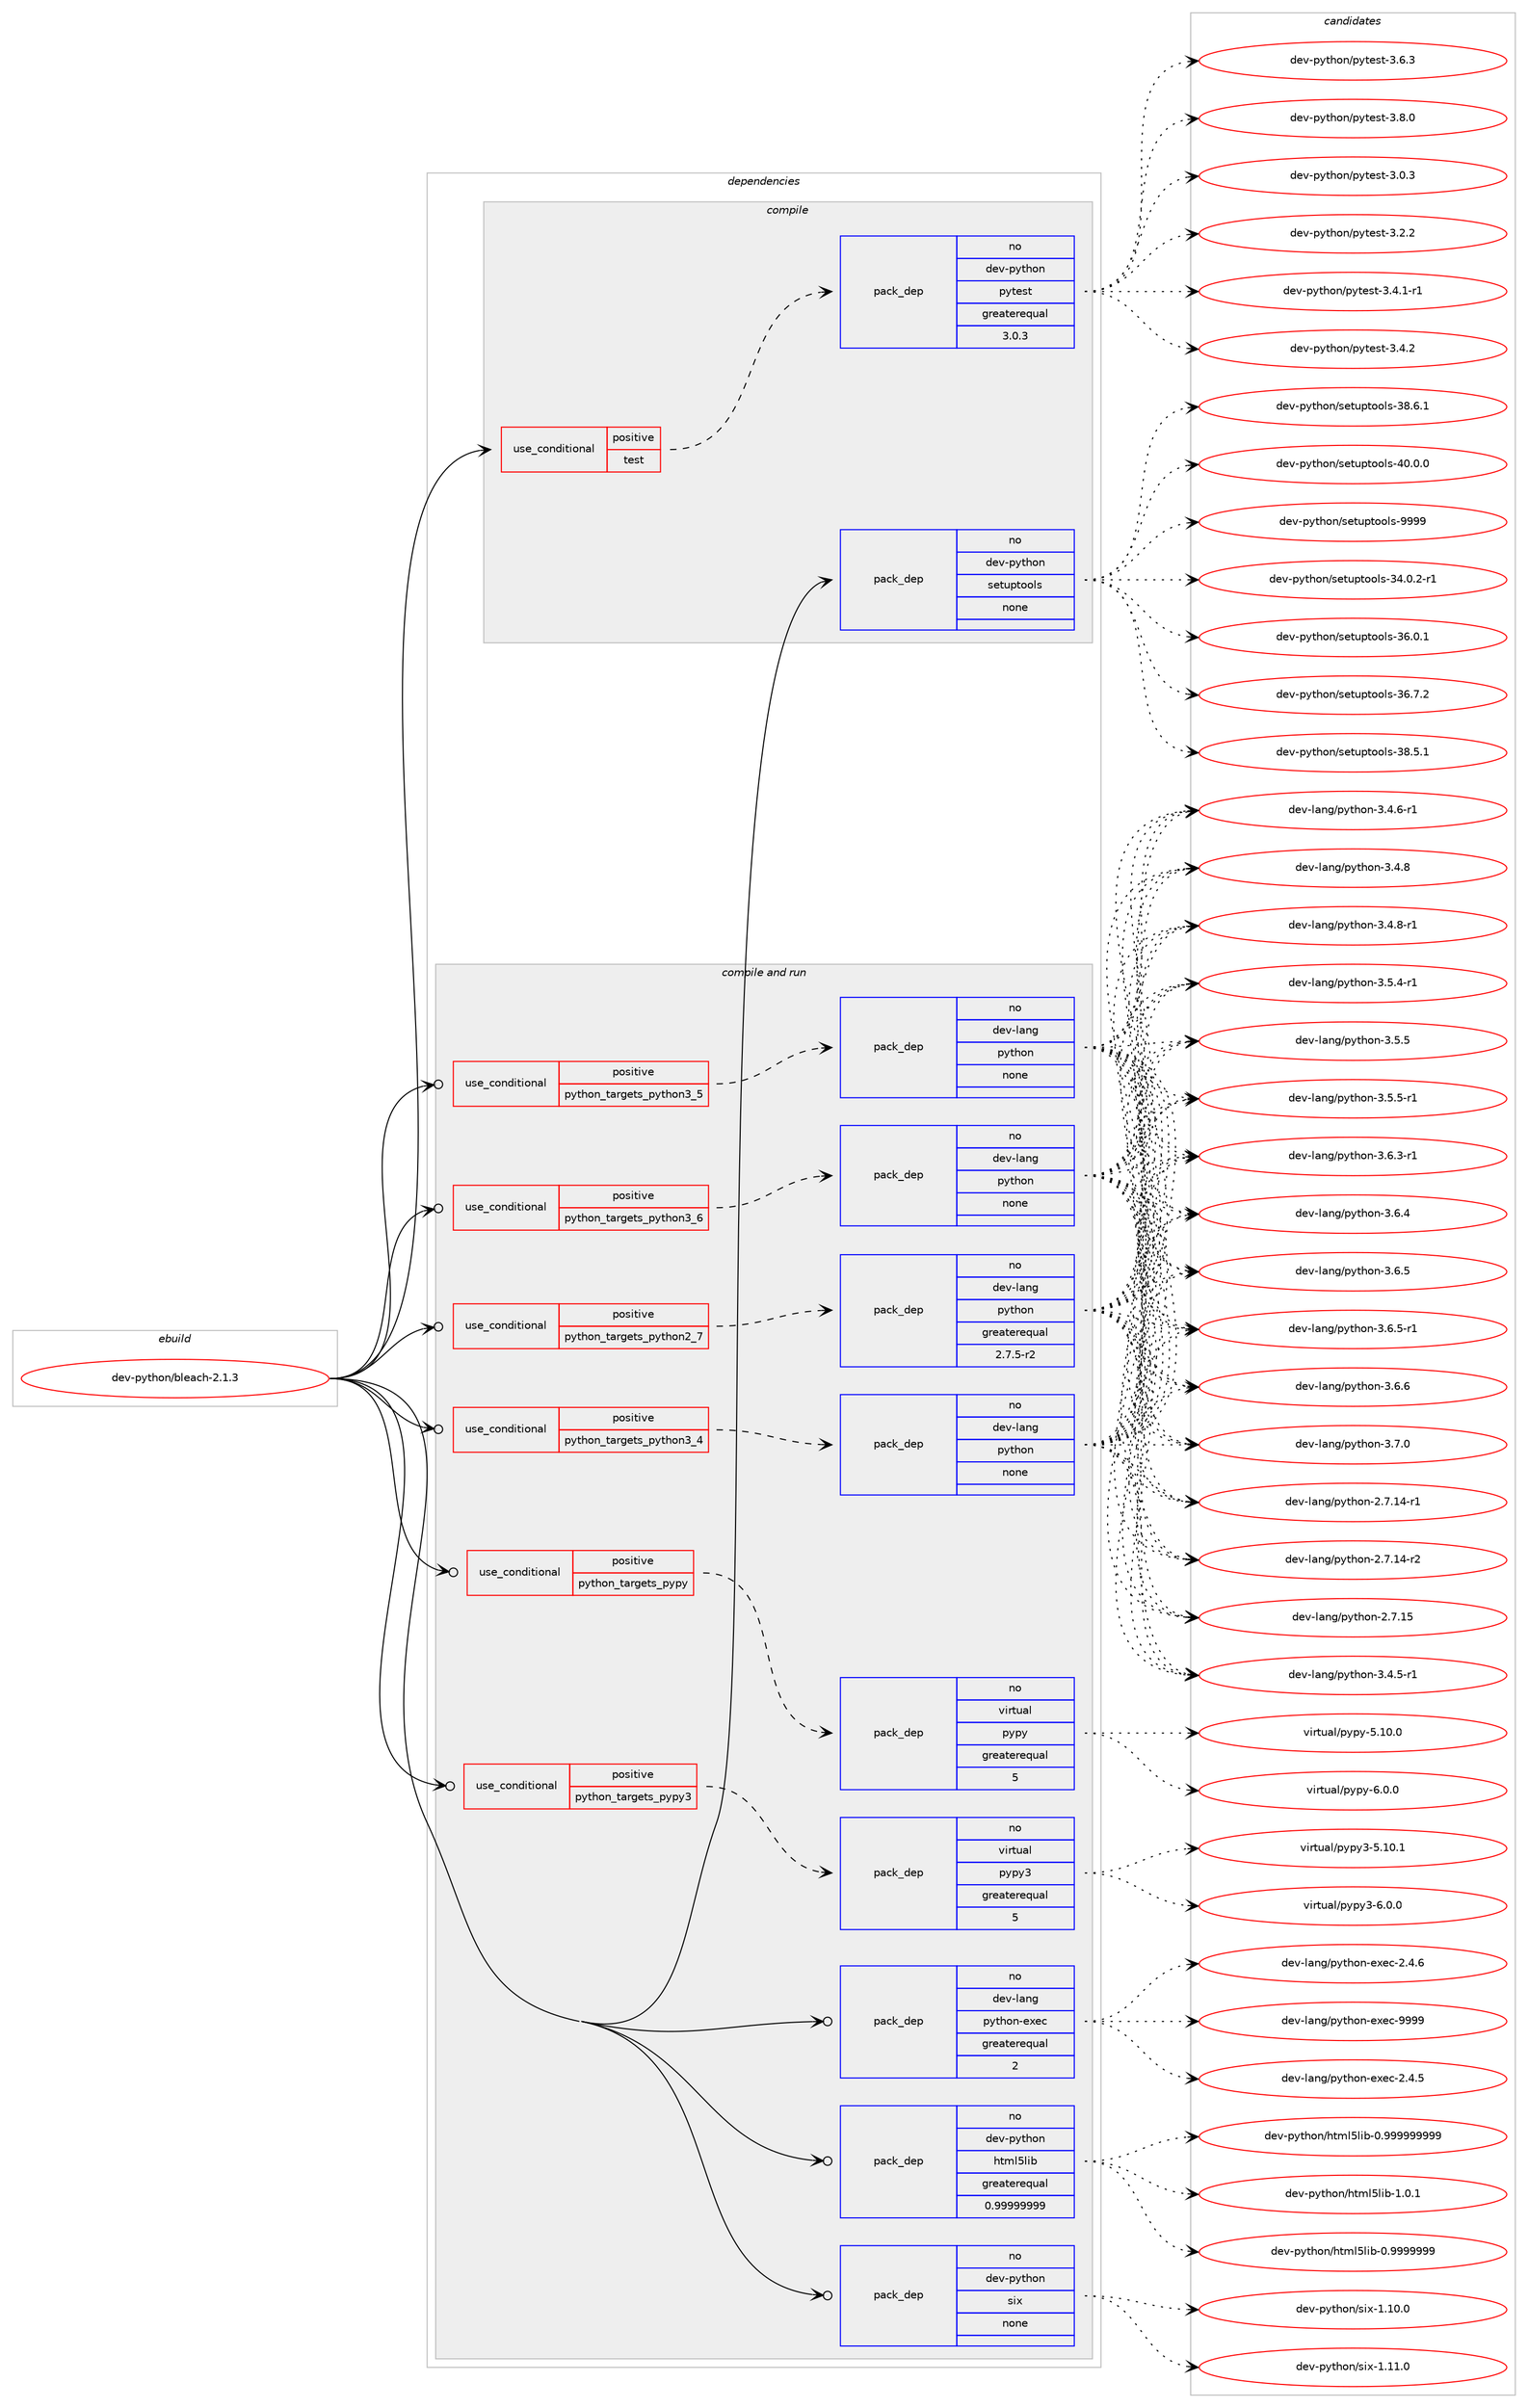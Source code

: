 digraph prolog {

# *************
# Graph options
# *************

newrank=true;
concentrate=true;
compound=true;
graph [rankdir=LR,fontname=Helvetica,fontsize=10,ranksep=1.5];#, ranksep=2.5, nodesep=0.2];
edge  [arrowhead=vee];
node  [fontname=Helvetica,fontsize=10];

# **********
# The ebuild
# **********

subgraph cluster_leftcol {
color=gray;
rank=same;
label=<<i>ebuild</i>>;
id [label="dev-python/bleach-2.1.3", color=red, width=4, href="../dev-python/bleach-2.1.3.svg"];
}

# ****************
# The dependencies
# ****************

subgraph cluster_midcol {
color=gray;
label=<<i>dependencies</i>>;
subgraph cluster_compile {
fillcolor="#eeeeee";
style=filled;
label=<<i>compile</i>>;
subgraph cond1552 {
dependency5303 [label=<<TABLE BORDER="0" CELLBORDER="1" CELLSPACING="0" CELLPADDING="4"><TR><TD ROWSPAN="3" CELLPADDING="10">use_conditional</TD></TR><TR><TD>positive</TD></TR><TR><TD>test</TD></TR></TABLE>>, shape=none, color=red];
subgraph pack3622 {
dependency5304 [label=<<TABLE BORDER="0" CELLBORDER="1" CELLSPACING="0" CELLPADDING="4" WIDTH="220"><TR><TD ROWSPAN="6" CELLPADDING="30">pack_dep</TD></TR><TR><TD WIDTH="110">no</TD></TR><TR><TD>dev-python</TD></TR><TR><TD>pytest</TD></TR><TR><TD>greaterequal</TD></TR><TR><TD>3.0.3</TD></TR></TABLE>>, shape=none, color=blue];
}
dependency5303:e -> dependency5304:w [weight=20,style="dashed",arrowhead="vee"];
}
id:e -> dependency5303:w [weight=20,style="solid",arrowhead="vee"];
subgraph pack3623 {
dependency5305 [label=<<TABLE BORDER="0" CELLBORDER="1" CELLSPACING="0" CELLPADDING="4" WIDTH="220"><TR><TD ROWSPAN="6" CELLPADDING="30">pack_dep</TD></TR><TR><TD WIDTH="110">no</TD></TR><TR><TD>dev-python</TD></TR><TR><TD>setuptools</TD></TR><TR><TD>none</TD></TR><TR><TD></TD></TR></TABLE>>, shape=none, color=blue];
}
id:e -> dependency5305:w [weight=20,style="solid",arrowhead="vee"];
}
subgraph cluster_compileandrun {
fillcolor="#eeeeee";
style=filled;
label=<<i>compile and run</i>>;
subgraph cond1553 {
dependency5306 [label=<<TABLE BORDER="0" CELLBORDER="1" CELLSPACING="0" CELLPADDING="4"><TR><TD ROWSPAN="3" CELLPADDING="10">use_conditional</TD></TR><TR><TD>positive</TD></TR><TR><TD>python_targets_pypy</TD></TR></TABLE>>, shape=none, color=red];
subgraph pack3624 {
dependency5307 [label=<<TABLE BORDER="0" CELLBORDER="1" CELLSPACING="0" CELLPADDING="4" WIDTH="220"><TR><TD ROWSPAN="6" CELLPADDING="30">pack_dep</TD></TR><TR><TD WIDTH="110">no</TD></TR><TR><TD>virtual</TD></TR><TR><TD>pypy</TD></TR><TR><TD>greaterequal</TD></TR><TR><TD>5</TD></TR></TABLE>>, shape=none, color=blue];
}
dependency5306:e -> dependency5307:w [weight=20,style="dashed",arrowhead="vee"];
}
id:e -> dependency5306:w [weight=20,style="solid",arrowhead="odotvee"];
subgraph cond1554 {
dependency5308 [label=<<TABLE BORDER="0" CELLBORDER="1" CELLSPACING="0" CELLPADDING="4"><TR><TD ROWSPAN="3" CELLPADDING="10">use_conditional</TD></TR><TR><TD>positive</TD></TR><TR><TD>python_targets_pypy3</TD></TR></TABLE>>, shape=none, color=red];
subgraph pack3625 {
dependency5309 [label=<<TABLE BORDER="0" CELLBORDER="1" CELLSPACING="0" CELLPADDING="4" WIDTH="220"><TR><TD ROWSPAN="6" CELLPADDING="30">pack_dep</TD></TR><TR><TD WIDTH="110">no</TD></TR><TR><TD>virtual</TD></TR><TR><TD>pypy3</TD></TR><TR><TD>greaterequal</TD></TR><TR><TD>5</TD></TR></TABLE>>, shape=none, color=blue];
}
dependency5308:e -> dependency5309:w [weight=20,style="dashed",arrowhead="vee"];
}
id:e -> dependency5308:w [weight=20,style="solid",arrowhead="odotvee"];
subgraph cond1555 {
dependency5310 [label=<<TABLE BORDER="0" CELLBORDER="1" CELLSPACING="0" CELLPADDING="4"><TR><TD ROWSPAN="3" CELLPADDING="10">use_conditional</TD></TR><TR><TD>positive</TD></TR><TR><TD>python_targets_python2_7</TD></TR></TABLE>>, shape=none, color=red];
subgraph pack3626 {
dependency5311 [label=<<TABLE BORDER="0" CELLBORDER="1" CELLSPACING="0" CELLPADDING="4" WIDTH="220"><TR><TD ROWSPAN="6" CELLPADDING="30">pack_dep</TD></TR><TR><TD WIDTH="110">no</TD></TR><TR><TD>dev-lang</TD></TR><TR><TD>python</TD></TR><TR><TD>greaterequal</TD></TR><TR><TD>2.7.5-r2</TD></TR></TABLE>>, shape=none, color=blue];
}
dependency5310:e -> dependency5311:w [weight=20,style="dashed",arrowhead="vee"];
}
id:e -> dependency5310:w [weight=20,style="solid",arrowhead="odotvee"];
subgraph cond1556 {
dependency5312 [label=<<TABLE BORDER="0" CELLBORDER="1" CELLSPACING="0" CELLPADDING="4"><TR><TD ROWSPAN="3" CELLPADDING="10">use_conditional</TD></TR><TR><TD>positive</TD></TR><TR><TD>python_targets_python3_4</TD></TR></TABLE>>, shape=none, color=red];
subgraph pack3627 {
dependency5313 [label=<<TABLE BORDER="0" CELLBORDER="1" CELLSPACING="0" CELLPADDING="4" WIDTH="220"><TR><TD ROWSPAN="6" CELLPADDING="30">pack_dep</TD></TR><TR><TD WIDTH="110">no</TD></TR><TR><TD>dev-lang</TD></TR><TR><TD>python</TD></TR><TR><TD>none</TD></TR><TR><TD></TD></TR></TABLE>>, shape=none, color=blue];
}
dependency5312:e -> dependency5313:w [weight=20,style="dashed",arrowhead="vee"];
}
id:e -> dependency5312:w [weight=20,style="solid",arrowhead="odotvee"];
subgraph cond1557 {
dependency5314 [label=<<TABLE BORDER="0" CELLBORDER="1" CELLSPACING="0" CELLPADDING="4"><TR><TD ROWSPAN="3" CELLPADDING="10">use_conditional</TD></TR><TR><TD>positive</TD></TR><TR><TD>python_targets_python3_5</TD></TR></TABLE>>, shape=none, color=red];
subgraph pack3628 {
dependency5315 [label=<<TABLE BORDER="0" CELLBORDER="1" CELLSPACING="0" CELLPADDING="4" WIDTH="220"><TR><TD ROWSPAN="6" CELLPADDING="30">pack_dep</TD></TR><TR><TD WIDTH="110">no</TD></TR><TR><TD>dev-lang</TD></TR><TR><TD>python</TD></TR><TR><TD>none</TD></TR><TR><TD></TD></TR></TABLE>>, shape=none, color=blue];
}
dependency5314:e -> dependency5315:w [weight=20,style="dashed",arrowhead="vee"];
}
id:e -> dependency5314:w [weight=20,style="solid",arrowhead="odotvee"];
subgraph cond1558 {
dependency5316 [label=<<TABLE BORDER="0" CELLBORDER="1" CELLSPACING="0" CELLPADDING="4"><TR><TD ROWSPAN="3" CELLPADDING="10">use_conditional</TD></TR><TR><TD>positive</TD></TR><TR><TD>python_targets_python3_6</TD></TR></TABLE>>, shape=none, color=red];
subgraph pack3629 {
dependency5317 [label=<<TABLE BORDER="0" CELLBORDER="1" CELLSPACING="0" CELLPADDING="4" WIDTH="220"><TR><TD ROWSPAN="6" CELLPADDING="30">pack_dep</TD></TR><TR><TD WIDTH="110">no</TD></TR><TR><TD>dev-lang</TD></TR><TR><TD>python</TD></TR><TR><TD>none</TD></TR><TR><TD></TD></TR></TABLE>>, shape=none, color=blue];
}
dependency5316:e -> dependency5317:w [weight=20,style="dashed",arrowhead="vee"];
}
id:e -> dependency5316:w [weight=20,style="solid",arrowhead="odotvee"];
subgraph pack3630 {
dependency5318 [label=<<TABLE BORDER="0" CELLBORDER="1" CELLSPACING="0" CELLPADDING="4" WIDTH="220"><TR><TD ROWSPAN="6" CELLPADDING="30">pack_dep</TD></TR><TR><TD WIDTH="110">no</TD></TR><TR><TD>dev-lang</TD></TR><TR><TD>python-exec</TD></TR><TR><TD>greaterequal</TD></TR><TR><TD>2</TD></TR></TABLE>>, shape=none, color=blue];
}
id:e -> dependency5318:w [weight=20,style="solid",arrowhead="odotvee"];
subgraph pack3631 {
dependency5319 [label=<<TABLE BORDER="0" CELLBORDER="1" CELLSPACING="0" CELLPADDING="4" WIDTH="220"><TR><TD ROWSPAN="6" CELLPADDING="30">pack_dep</TD></TR><TR><TD WIDTH="110">no</TD></TR><TR><TD>dev-python</TD></TR><TR><TD>html5lib</TD></TR><TR><TD>greaterequal</TD></TR><TR><TD>0.99999999</TD></TR></TABLE>>, shape=none, color=blue];
}
id:e -> dependency5319:w [weight=20,style="solid",arrowhead="odotvee"];
subgraph pack3632 {
dependency5320 [label=<<TABLE BORDER="0" CELLBORDER="1" CELLSPACING="0" CELLPADDING="4" WIDTH="220"><TR><TD ROWSPAN="6" CELLPADDING="30">pack_dep</TD></TR><TR><TD WIDTH="110">no</TD></TR><TR><TD>dev-python</TD></TR><TR><TD>six</TD></TR><TR><TD>none</TD></TR><TR><TD></TD></TR></TABLE>>, shape=none, color=blue];
}
id:e -> dependency5320:w [weight=20,style="solid",arrowhead="odotvee"];
}
subgraph cluster_run {
fillcolor="#eeeeee";
style=filled;
label=<<i>run</i>>;
}
}

# **************
# The candidates
# **************

subgraph cluster_choices {
rank=same;
color=gray;
label=<<i>candidates</i>>;

subgraph choice3622 {
color=black;
nodesep=1;
choice1001011184511212111610411111047112121116101115116455146484651 [label="dev-python/pytest-3.0.3", color=red, width=4,href="../dev-python/pytest-3.0.3.svg"];
choice1001011184511212111610411111047112121116101115116455146504650 [label="dev-python/pytest-3.2.2", color=red, width=4,href="../dev-python/pytest-3.2.2.svg"];
choice10010111845112121116104111110471121211161011151164551465246494511449 [label="dev-python/pytest-3.4.1-r1", color=red, width=4,href="../dev-python/pytest-3.4.1-r1.svg"];
choice1001011184511212111610411111047112121116101115116455146524650 [label="dev-python/pytest-3.4.2", color=red, width=4,href="../dev-python/pytest-3.4.2.svg"];
choice1001011184511212111610411111047112121116101115116455146544651 [label="dev-python/pytest-3.6.3", color=red, width=4,href="../dev-python/pytest-3.6.3.svg"];
choice1001011184511212111610411111047112121116101115116455146564648 [label="dev-python/pytest-3.8.0", color=red, width=4,href="../dev-python/pytest-3.8.0.svg"];
dependency5304:e -> choice1001011184511212111610411111047112121116101115116455146484651:w [style=dotted,weight="100"];
dependency5304:e -> choice1001011184511212111610411111047112121116101115116455146504650:w [style=dotted,weight="100"];
dependency5304:e -> choice10010111845112121116104111110471121211161011151164551465246494511449:w [style=dotted,weight="100"];
dependency5304:e -> choice1001011184511212111610411111047112121116101115116455146524650:w [style=dotted,weight="100"];
dependency5304:e -> choice1001011184511212111610411111047112121116101115116455146544651:w [style=dotted,weight="100"];
dependency5304:e -> choice1001011184511212111610411111047112121116101115116455146564648:w [style=dotted,weight="100"];
}
subgraph choice3623 {
color=black;
nodesep=1;
choice1001011184511212111610411111047115101116117112116111111108115455152464846504511449 [label="dev-python/setuptools-34.0.2-r1", color=red, width=4,href="../dev-python/setuptools-34.0.2-r1.svg"];
choice100101118451121211161041111104711510111611711211611111110811545515446484649 [label="dev-python/setuptools-36.0.1", color=red, width=4,href="../dev-python/setuptools-36.0.1.svg"];
choice100101118451121211161041111104711510111611711211611111110811545515446554650 [label="dev-python/setuptools-36.7.2", color=red, width=4,href="../dev-python/setuptools-36.7.2.svg"];
choice100101118451121211161041111104711510111611711211611111110811545515646534649 [label="dev-python/setuptools-38.5.1", color=red, width=4,href="../dev-python/setuptools-38.5.1.svg"];
choice100101118451121211161041111104711510111611711211611111110811545515646544649 [label="dev-python/setuptools-38.6.1", color=red, width=4,href="../dev-python/setuptools-38.6.1.svg"];
choice100101118451121211161041111104711510111611711211611111110811545524846484648 [label="dev-python/setuptools-40.0.0", color=red, width=4,href="../dev-python/setuptools-40.0.0.svg"];
choice10010111845112121116104111110471151011161171121161111111081154557575757 [label="dev-python/setuptools-9999", color=red, width=4,href="../dev-python/setuptools-9999.svg"];
dependency5305:e -> choice1001011184511212111610411111047115101116117112116111111108115455152464846504511449:w [style=dotted,weight="100"];
dependency5305:e -> choice100101118451121211161041111104711510111611711211611111110811545515446484649:w [style=dotted,weight="100"];
dependency5305:e -> choice100101118451121211161041111104711510111611711211611111110811545515446554650:w [style=dotted,weight="100"];
dependency5305:e -> choice100101118451121211161041111104711510111611711211611111110811545515646534649:w [style=dotted,weight="100"];
dependency5305:e -> choice100101118451121211161041111104711510111611711211611111110811545515646544649:w [style=dotted,weight="100"];
dependency5305:e -> choice100101118451121211161041111104711510111611711211611111110811545524846484648:w [style=dotted,weight="100"];
dependency5305:e -> choice10010111845112121116104111110471151011161171121161111111081154557575757:w [style=dotted,weight="100"];
}
subgraph choice3624 {
color=black;
nodesep=1;
choice118105114116117971084711212111212145534649484648 [label="virtual/pypy-5.10.0", color=red, width=4,href="../virtual/pypy-5.10.0.svg"];
choice1181051141161179710847112121112121455446484648 [label="virtual/pypy-6.0.0", color=red, width=4,href="../virtual/pypy-6.0.0.svg"];
dependency5307:e -> choice118105114116117971084711212111212145534649484648:w [style=dotted,weight="100"];
dependency5307:e -> choice1181051141161179710847112121112121455446484648:w [style=dotted,weight="100"];
}
subgraph choice3625 {
color=black;
nodesep=1;
choice11810511411611797108471121211121215145534649484649 [label="virtual/pypy3-5.10.1", color=red, width=4,href="../virtual/pypy3-5.10.1.svg"];
choice118105114116117971084711212111212151455446484648 [label="virtual/pypy3-6.0.0", color=red, width=4,href="../virtual/pypy3-6.0.0.svg"];
dependency5309:e -> choice11810511411611797108471121211121215145534649484649:w [style=dotted,weight="100"];
dependency5309:e -> choice118105114116117971084711212111212151455446484648:w [style=dotted,weight="100"];
}
subgraph choice3626 {
color=black;
nodesep=1;
choice100101118451089711010347112121116104111110455046554649524511449 [label="dev-lang/python-2.7.14-r1", color=red, width=4,href="../dev-lang/python-2.7.14-r1.svg"];
choice100101118451089711010347112121116104111110455046554649524511450 [label="dev-lang/python-2.7.14-r2", color=red, width=4,href="../dev-lang/python-2.7.14-r2.svg"];
choice10010111845108971101034711212111610411111045504655464953 [label="dev-lang/python-2.7.15", color=red, width=4,href="../dev-lang/python-2.7.15.svg"];
choice1001011184510897110103471121211161041111104551465246534511449 [label="dev-lang/python-3.4.5-r1", color=red, width=4,href="../dev-lang/python-3.4.5-r1.svg"];
choice1001011184510897110103471121211161041111104551465246544511449 [label="dev-lang/python-3.4.6-r1", color=red, width=4,href="../dev-lang/python-3.4.6-r1.svg"];
choice100101118451089711010347112121116104111110455146524656 [label="dev-lang/python-3.4.8", color=red, width=4,href="../dev-lang/python-3.4.8.svg"];
choice1001011184510897110103471121211161041111104551465246564511449 [label="dev-lang/python-3.4.8-r1", color=red, width=4,href="../dev-lang/python-3.4.8-r1.svg"];
choice1001011184510897110103471121211161041111104551465346524511449 [label="dev-lang/python-3.5.4-r1", color=red, width=4,href="../dev-lang/python-3.5.4-r1.svg"];
choice100101118451089711010347112121116104111110455146534653 [label="dev-lang/python-3.5.5", color=red, width=4,href="../dev-lang/python-3.5.5.svg"];
choice1001011184510897110103471121211161041111104551465346534511449 [label="dev-lang/python-3.5.5-r1", color=red, width=4,href="../dev-lang/python-3.5.5-r1.svg"];
choice1001011184510897110103471121211161041111104551465446514511449 [label="dev-lang/python-3.6.3-r1", color=red, width=4,href="../dev-lang/python-3.6.3-r1.svg"];
choice100101118451089711010347112121116104111110455146544652 [label="dev-lang/python-3.6.4", color=red, width=4,href="../dev-lang/python-3.6.4.svg"];
choice100101118451089711010347112121116104111110455146544653 [label="dev-lang/python-3.6.5", color=red, width=4,href="../dev-lang/python-3.6.5.svg"];
choice1001011184510897110103471121211161041111104551465446534511449 [label="dev-lang/python-3.6.5-r1", color=red, width=4,href="../dev-lang/python-3.6.5-r1.svg"];
choice100101118451089711010347112121116104111110455146544654 [label="dev-lang/python-3.6.6", color=red, width=4,href="../dev-lang/python-3.6.6.svg"];
choice100101118451089711010347112121116104111110455146554648 [label="dev-lang/python-3.7.0", color=red, width=4,href="../dev-lang/python-3.7.0.svg"];
dependency5311:e -> choice100101118451089711010347112121116104111110455046554649524511449:w [style=dotted,weight="100"];
dependency5311:e -> choice100101118451089711010347112121116104111110455046554649524511450:w [style=dotted,weight="100"];
dependency5311:e -> choice10010111845108971101034711212111610411111045504655464953:w [style=dotted,weight="100"];
dependency5311:e -> choice1001011184510897110103471121211161041111104551465246534511449:w [style=dotted,weight="100"];
dependency5311:e -> choice1001011184510897110103471121211161041111104551465246544511449:w [style=dotted,weight="100"];
dependency5311:e -> choice100101118451089711010347112121116104111110455146524656:w [style=dotted,weight="100"];
dependency5311:e -> choice1001011184510897110103471121211161041111104551465246564511449:w [style=dotted,weight="100"];
dependency5311:e -> choice1001011184510897110103471121211161041111104551465346524511449:w [style=dotted,weight="100"];
dependency5311:e -> choice100101118451089711010347112121116104111110455146534653:w [style=dotted,weight="100"];
dependency5311:e -> choice1001011184510897110103471121211161041111104551465346534511449:w [style=dotted,weight="100"];
dependency5311:e -> choice1001011184510897110103471121211161041111104551465446514511449:w [style=dotted,weight="100"];
dependency5311:e -> choice100101118451089711010347112121116104111110455146544652:w [style=dotted,weight="100"];
dependency5311:e -> choice100101118451089711010347112121116104111110455146544653:w [style=dotted,weight="100"];
dependency5311:e -> choice1001011184510897110103471121211161041111104551465446534511449:w [style=dotted,weight="100"];
dependency5311:e -> choice100101118451089711010347112121116104111110455146544654:w [style=dotted,weight="100"];
dependency5311:e -> choice100101118451089711010347112121116104111110455146554648:w [style=dotted,weight="100"];
}
subgraph choice3627 {
color=black;
nodesep=1;
choice100101118451089711010347112121116104111110455046554649524511449 [label="dev-lang/python-2.7.14-r1", color=red, width=4,href="../dev-lang/python-2.7.14-r1.svg"];
choice100101118451089711010347112121116104111110455046554649524511450 [label="dev-lang/python-2.7.14-r2", color=red, width=4,href="../dev-lang/python-2.7.14-r2.svg"];
choice10010111845108971101034711212111610411111045504655464953 [label="dev-lang/python-2.7.15", color=red, width=4,href="../dev-lang/python-2.7.15.svg"];
choice1001011184510897110103471121211161041111104551465246534511449 [label="dev-lang/python-3.4.5-r1", color=red, width=4,href="../dev-lang/python-3.4.5-r1.svg"];
choice1001011184510897110103471121211161041111104551465246544511449 [label="dev-lang/python-3.4.6-r1", color=red, width=4,href="../dev-lang/python-3.4.6-r1.svg"];
choice100101118451089711010347112121116104111110455146524656 [label="dev-lang/python-3.4.8", color=red, width=4,href="../dev-lang/python-3.4.8.svg"];
choice1001011184510897110103471121211161041111104551465246564511449 [label="dev-lang/python-3.4.8-r1", color=red, width=4,href="../dev-lang/python-3.4.8-r1.svg"];
choice1001011184510897110103471121211161041111104551465346524511449 [label="dev-lang/python-3.5.4-r1", color=red, width=4,href="../dev-lang/python-3.5.4-r1.svg"];
choice100101118451089711010347112121116104111110455146534653 [label="dev-lang/python-3.5.5", color=red, width=4,href="../dev-lang/python-3.5.5.svg"];
choice1001011184510897110103471121211161041111104551465346534511449 [label="dev-lang/python-3.5.5-r1", color=red, width=4,href="../dev-lang/python-3.5.5-r1.svg"];
choice1001011184510897110103471121211161041111104551465446514511449 [label="dev-lang/python-3.6.3-r1", color=red, width=4,href="../dev-lang/python-3.6.3-r1.svg"];
choice100101118451089711010347112121116104111110455146544652 [label="dev-lang/python-3.6.4", color=red, width=4,href="../dev-lang/python-3.6.4.svg"];
choice100101118451089711010347112121116104111110455146544653 [label="dev-lang/python-3.6.5", color=red, width=4,href="../dev-lang/python-3.6.5.svg"];
choice1001011184510897110103471121211161041111104551465446534511449 [label="dev-lang/python-3.6.5-r1", color=red, width=4,href="../dev-lang/python-3.6.5-r1.svg"];
choice100101118451089711010347112121116104111110455146544654 [label="dev-lang/python-3.6.6", color=red, width=4,href="../dev-lang/python-3.6.6.svg"];
choice100101118451089711010347112121116104111110455146554648 [label="dev-lang/python-3.7.0", color=red, width=4,href="../dev-lang/python-3.7.0.svg"];
dependency5313:e -> choice100101118451089711010347112121116104111110455046554649524511449:w [style=dotted,weight="100"];
dependency5313:e -> choice100101118451089711010347112121116104111110455046554649524511450:w [style=dotted,weight="100"];
dependency5313:e -> choice10010111845108971101034711212111610411111045504655464953:w [style=dotted,weight="100"];
dependency5313:e -> choice1001011184510897110103471121211161041111104551465246534511449:w [style=dotted,weight="100"];
dependency5313:e -> choice1001011184510897110103471121211161041111104551465246544511449:w [style=dotted,weight="100"];
dependency5313:e -> choice100101118451089711010347112121116104111110455146524656:w [style=dotted,weight="100"];
dependency5313:e -> choice1001011184510897110103471121211161041111104551465246564511449:w [style=dotted,weight="100"];
dependency5313:e -> choice1001011184510897110103471121211161041111104551465346524511449:w [style=dotted,weight="100"];
dependency5313:e -> choice100101118451089711010347112121116104111110455146534653:w [style=dotted,weight="100"];
dependency5313:e -> choice1001011184510897110103471121211161041111104551465346534511449:w [style=dotted,weight="100"];
dependency5313:e -> choice1001011184510897110103471121211161041111104551465446514511449:w [style=dotted,weight="100"];
dependency5313:e -> choice100101118451089711010347112121116104111110455146544652:w [style=dotted,weight="100"];
dependency5313:e -> choice100101118451089711010347112121116104111110455146544653:w [style=dotted,weight="100"];
dependency5313:e -> choice1001011184510897110103471121211161041111104551465446534511449:w [style=dotted,weight="100"];
dependency5313:e -> choice100101118451089711010347112121116104111110455146544654:w [style=dotted,weight="100"];
dependency5313:e -> choice100101118451089711010347112121116104111110455146554648:w [style=dotted,weight="100"];
}
subgraph choice3628 {
color=black;
nodesep=1;
choice100101118451089711010347112121116104111110455046554649524511449 [label="dev-lang/python-2.7.14-r1", color=red, width=4,href="../dev-lang/python-2.7.14-r1.svg"];
choice100101118451089711010347112121116104111110455046554649524511450 [label="dev-lang/python-2.7.14-r2", color=red, width=4,href="../dev-lang/python-2.7.14-r2.svg"];
choice10010111845108971101034711212111610411111045504655464953 [label="dev-lang/python-2.7.15", color=red, width=4,href="../dev-lang/python-2.7.15.svg"];
choice1001011184510897110103471121211161041111104551465246534511449 [label="dev-lang/python-3.4.5-r1", color=red, width=4,href="../dev-lang/python-3.4.5-r1.svg"];
choice1001011184510897110103471121211161041111104551465246544511449 [label="dev-lang/python-3.4.6-r1", color=red, width=4,href="../dev-lang/python-3.4.6-r1.svg"];
choice100101118451089711010347112121116104111110455146524656 [label="dev-lang/python-3.4.8", color=red, width=4,href="../dev-lang/python-3.4.8.svg"];
choice1001011184510897110103471121211161041111104551465246564511449 [label="dev-lang/python-3.4.8-r1", color=red, width=4,href="../dev-lang/python-3.4.8-r1.svg"];
choice1001011184510897110103471121211161041111104551465346524511449 [label="dev-lang/python-3.5.4-r1", color=red, width=4,href="../dev-lang/python-3.5.4-r1.svg"];
choice100101118451089711010347112121116104111110455146534653 [label="dev-lang/python-3.5.5", color=red, width=4,href="../dev-lang/python-3.5.5.svg"];
choice1001011184510897110103471121211161041111104551465346534511449 [label="dev-lang/python-3.5.5-r1", color=red, width=4,href="../dev-lang/python-3.5.5-r1.svg"];
choice1001011184510897110103471121211161041111104551465446514511449 [label="dev-lang/python-3.6.3-r1", color=red, width=4,href="../dev-lang/python-3.6.3-r1.svg"];
choice100101118451089711010347112121116104111110455146544652 [label="dev-lang/python-3.6.4", color=red, width=4,href="../dev-lang/python-3.6.4.svg"];
choice100101118451089711010347112121116104111110455146544653 [label="dev-lang/python-3.6.5", color=red, width=4,href="../dev-lang/python-3.6.5.svg"];
choice1001011184510897110103471121211161041111104551465446534511449 [label="dev-lang/python-3.6.5-r1", color=red, width=4,href="../dev-lang/python-3.6.5-r1.svg"];
choice100101118451089711010347112121116104111110455146544654 [label="dev-lang/python-3.6.6", color=red, width=4,href="../dev-lang/python-3.6.6.svg"];
choice100101118451089711010347112121116104111110455146554648 [label="dev-lang/python-3.7.0", color=red, width=4,href="../dev-lang/python-3.7.0.svg"];
dependency5315:e -> choice100101118451089711010347112121116104111110455046554649524511449:w [style=dotted,weight="100"];
dependency5315:e -> choice100101118451089711010347112121116104111110455046554649524511450:w [style=dotted,weight="100"];
dependency5315:e -> choice10010111845108971101034711212111610411111045504655464953:w [style=dotted,weight="100"];
dependency5315:e -> choice1001011184510897110103471121211161041111104551465246534511449:w [style=dotted,weight="100"];
dependency5315:e -> choice1001011184510897110103471121211161041111104551465246544511449:w [style=dotted,weight="100"];
dependency5315:e -> choice100101118451089711010347112121116104111110455146524656:w [style=dotted,weight="100"];
dependency5315:e -> choice1001011184510897110103471121211161041111104551465246564511449:w [style=dotted,weight="100"];
dependency5315:e -> choice1001011184510897110103471121211161041111104551465346524511449:w [style=dotted,weight="100"];
dependency5315:e -> choice100101118451089711010347112121116104111110455146534653:w [style=dotted,weight="100"];
dependency5315:e -> choice1001011184510897110103471121211161041111104551465346534511449:w [style=dotted,weight="100"];
dependency5315:e -> choice1001011184510897110103471121211161041111104551465446514511449:w [style=dotted,weight="100"];
dependency5315:e -> choice100101118451089711010347112121116104111110455146544652:w [style=dotted,weight="100"];
dependency5315:e -> choice100101118451089711010347112121116104111110455146544653:w [style=dotted,weight="100"];
dependency5315:e -> choice1001011184510897110103471121211161041111104551465446534511449:w [style=dotted,weight="100"];
dependency5315:e -> choice100101118451089711010347112121116104111110455146544654:w [style=dotted,weight="100"];
dependency5315:e -> choice100101118451089711010347112121116104111110455146554648:w [style=dotted,weight="100"];
}
subgraph choice3629 {
color=black;
nodesep=1;
choice100101118451089711010347112121116104111110455046554649524511449 [label="dev-lang/python-2.7.14-r1", color=red, width=4,href="../dev-lang/python-2.7.14-r1.svg"];
choice100101118451089711010347112121116104111110455046554649524511450 [label="dev-lang/python-2.7.14-r2", color=red, width=4,href="../dev-lang/python-2.7.14-r2.svg"];
choice10010111845108971101034711212111610411111045504655464953 [label="dev-lang/python-2.7.15", color=red, width=4,href="../dev-lang/python-2.7.15.svg"];
choice1001011184510897110103471121211161041111104551465246534511449 [label="dev-lang/python-3.4.5-r1", color=red, width=4,href="../dev-lang/python-3.4.5-r1.svg"];
choice1001011184510897110103471121211161041111104551465246544511449 [label="dev-lang/python-3.4.6-r1", color=red, width=4,href="../dev-lang/python-3.4.6-r1.svg"];
choice100101118451089711010347112121116104111110455146524656 [label="dev-lang/python-3.4.8", color=red, width=4,href="../dev-lang/python-3.4.8.svg"];
choice1001011184510897110103471121211161041111104551465246564511449 [label="dev-lang/python-3.4.8-r1", color=red, width=4,href="../dev-lang/python-3.4.8-r1.svg"];
choice1001011184510897110103471121211161041111104551465346524511449 [label="dev-lang/python-3.5.4-r1", color=red, width=4,href="../dev-lang/python-3.5.4-r1.svg"];
choice100101118451089711010347112121116104111110455146534653 [label="dev-lang/python-3.5.5", color=red, width=4,href="../dev-lang/python-3.5.5.svg"];
choice1001011184510897110103471121211161041111104551465346534511449 [label="dev-lang/python-3.5.5-r1", color=red, width=4,href="../dev-lang/python-3.5.5-r1.svg"];
choice1001011184510897110103471121211161041111104551465446514511449 [label="dev-lang/python-3.6.3-r1", color=red, width=4,href="../dev-lang/python-3.6.3-r1.svg"];
choice100101118451089711010347112121116104111110455146544652 [label="dev-lang/python-3.6.4", color=red, width=4,href="../dev-lang/python-3.6.4.svg"];
choice100101118451089711010347112121116104111110455146544653 [label="dev-lang/python-3.6.5", color=red, width=4,href="../dev-lang/python-3.6.5.svg"];
choice1001011184510897110103471121211161041111104551465446534511449 [label="dev-lang/python-3.6.5-r1", color=red, width=4,href="../dev-lang/python-3.6.5-r1.svg"];
choice100101118451089711010347112121116104111110455146544654 [label="dev-lang/python-3.6.6", color=red, width=4,href="../dev-lang/python-3.6.6.svg"];
choice100101118451089711010347112121116104111110455146554648 [label="dev-lang/python-3.7.0", color=red, width=4,href="../dev-lang/python-3.7.0.svg"];
dependency5317:e -> choice100101118451089711010347112121116104111110455046554649524511449:w [style=dotted,weight="100"];
dependency5317:e -> choice100101118451089711010347112121116104111110455046554649524511450:w [style=dotted,weight="100"];
dependency5317:e -> choice10010111845108971101034711212111610411111045504655464953:w [style=dotted,weight="100"];
dependency5317:e -> choice1001011184510897110103471121211161041111104551465246534511449:w [style=dotted,weight="100"];
dependency5317:e -> choice1001011184510897110103471121211161041111104551465246544511449:w [style=dotted,weight="100"];
dependency5317:e -> choice100101118451089711010347112121116104111110455146524656:w [style=dotted,weight="100"];
dependency5317:e -> choice1001011184510897110103471121211161041111104551465246564511449:w [style=dotted,weight="100"];
dependency5317:e -> choice1001011184510897110103471121211161041111104551465346524511449:w [style=dotted,weight="100"];
dependency5317:e -> choice100101118451089711010347112121116104111110455146534653:w [style=dotted,weight="100"];
dependency5317:e -> choice1001011184510897110103471121211161041111104551465346534511449:w [style=dotted,weight="100"];
dependency5317:e -> choice1001011184510897110103471121211161041111104551465446514511449:w [style=dotted,weight="100"];
dependency5317:e -> choice100101118451089711010347112121116104111110455146544652:w [style=dotted,weight="100"];
dependency5317:e -> choice100101118451089711010347112121116104111110455146544653:w [style=dotted,weight="100"];
dependency5317:e -> choice1001011184510897110103471121211161041111104551465446534511449:w [style=dotted,weight="100"];
dependency5317:e -> choice100101118451089711010347112121116104111110455146544654:w [style=dotted,weight="100"];
dependency5317:e -> choice100101118451089711010347112121116104111110455146554648:w [style=dotted,weight="100"];
}
subgraph choice3630 {
color=black;
nodesep=1;
choice1001011184510897110103471121211161041111104510112010199455046524653 [label="dev-lang/python-exec-2.4.5", color=red, width=4,href="../dev-lang/python-exec-2.4.5.svg"];
choice1001011184510897110103471121211161041111104510112010199455046524654 [label="dev-lang/python-exec-2.4.6", color=red, width=4,href="../dev-lang/python-exec-2.4.6.svg"];
choice10010111845108971101034711212111610411111045101120101994557575757 [label="dev-lang/python-exec-9999", color=red, width=4,href="../dev-lang/python-exec-9999.svg"];
dependency5318:e -> choice1001011184510897110103471121211161041111104510112010199455046524653:w [style=dotted,weight="100"];
dependency5318:e -> choice1001011184510897110103471121211161041111104510112010199455046524654:w [style=dotted,weight="100"];
dependency5318:e -> choice10010111845108971101034711212111610411111045101120101994557575757:w [style=dotted,weight="100"];
}
subgraph choice3631 {
color=black;
nodesep=1;
choice1001011184511212111610411111047104116109108531081059845484657575757575757 [label="dev-python/html5lib-0.9999999", color=red, width=4,href="../dev-python/html5lib-0.9999999.svg"];
choice10010111845112121116104111110471041161091085310810598454846575757575757575757 [label="dev-python/html5lib-0.999999999", color=red, width=4,href="../dev-python/html5lib-0.999999999.svg"];
choice10010111845112121116104111110471041161091085310810598454946484649 [label="dev-python/html5lib-1.0.1", color=red, width=4,href="../dev-python/html5lib-1.0.1.svg"];
dependency5319:e -> choice1001011184511212111610411111047104116109108531081059845484657575757575757:w [style=dotted,weight="100"];
dependency5319:e -> choice10010111845112121116104111110471041161091085310810598454846575757575757575757:w [style=dotted,weight="100"];
dependency5319:e -> choice10010111845112121116104111110471041161091085310810598454946484649:w [style=dotted,weight="100"];
}
subgraph choice3632 {
color=black;
nodesep=1;
choice100101118451121211161041111104711510512045494649484648 [label="dev-python/six-1.10.0", color=red, width=4,href="../dev-python/six-1.10.0.svg"];
choice100101118451121211161041111104711510512045494649494648 [label="dev-python/six-1.11.0", color=red, width=4,href="../dev-python/six-1.11.0.svg"];
dependency5320:e -> choice100101118451121211161041111104711510512045494649484648:w [style=dotted,weight="100"];
dependency5320:e -> choice100101118451121211161041111104711510512045494649494648:w [style=dotted,weight="100"];
}
}

}
